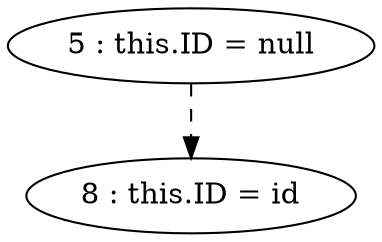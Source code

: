 digraph G {
"5 : this.ID = null"
"5 : this.ID = null" -> "8 : this.ID = id" [style=dashed]
"8 : this.ID = id"
}
